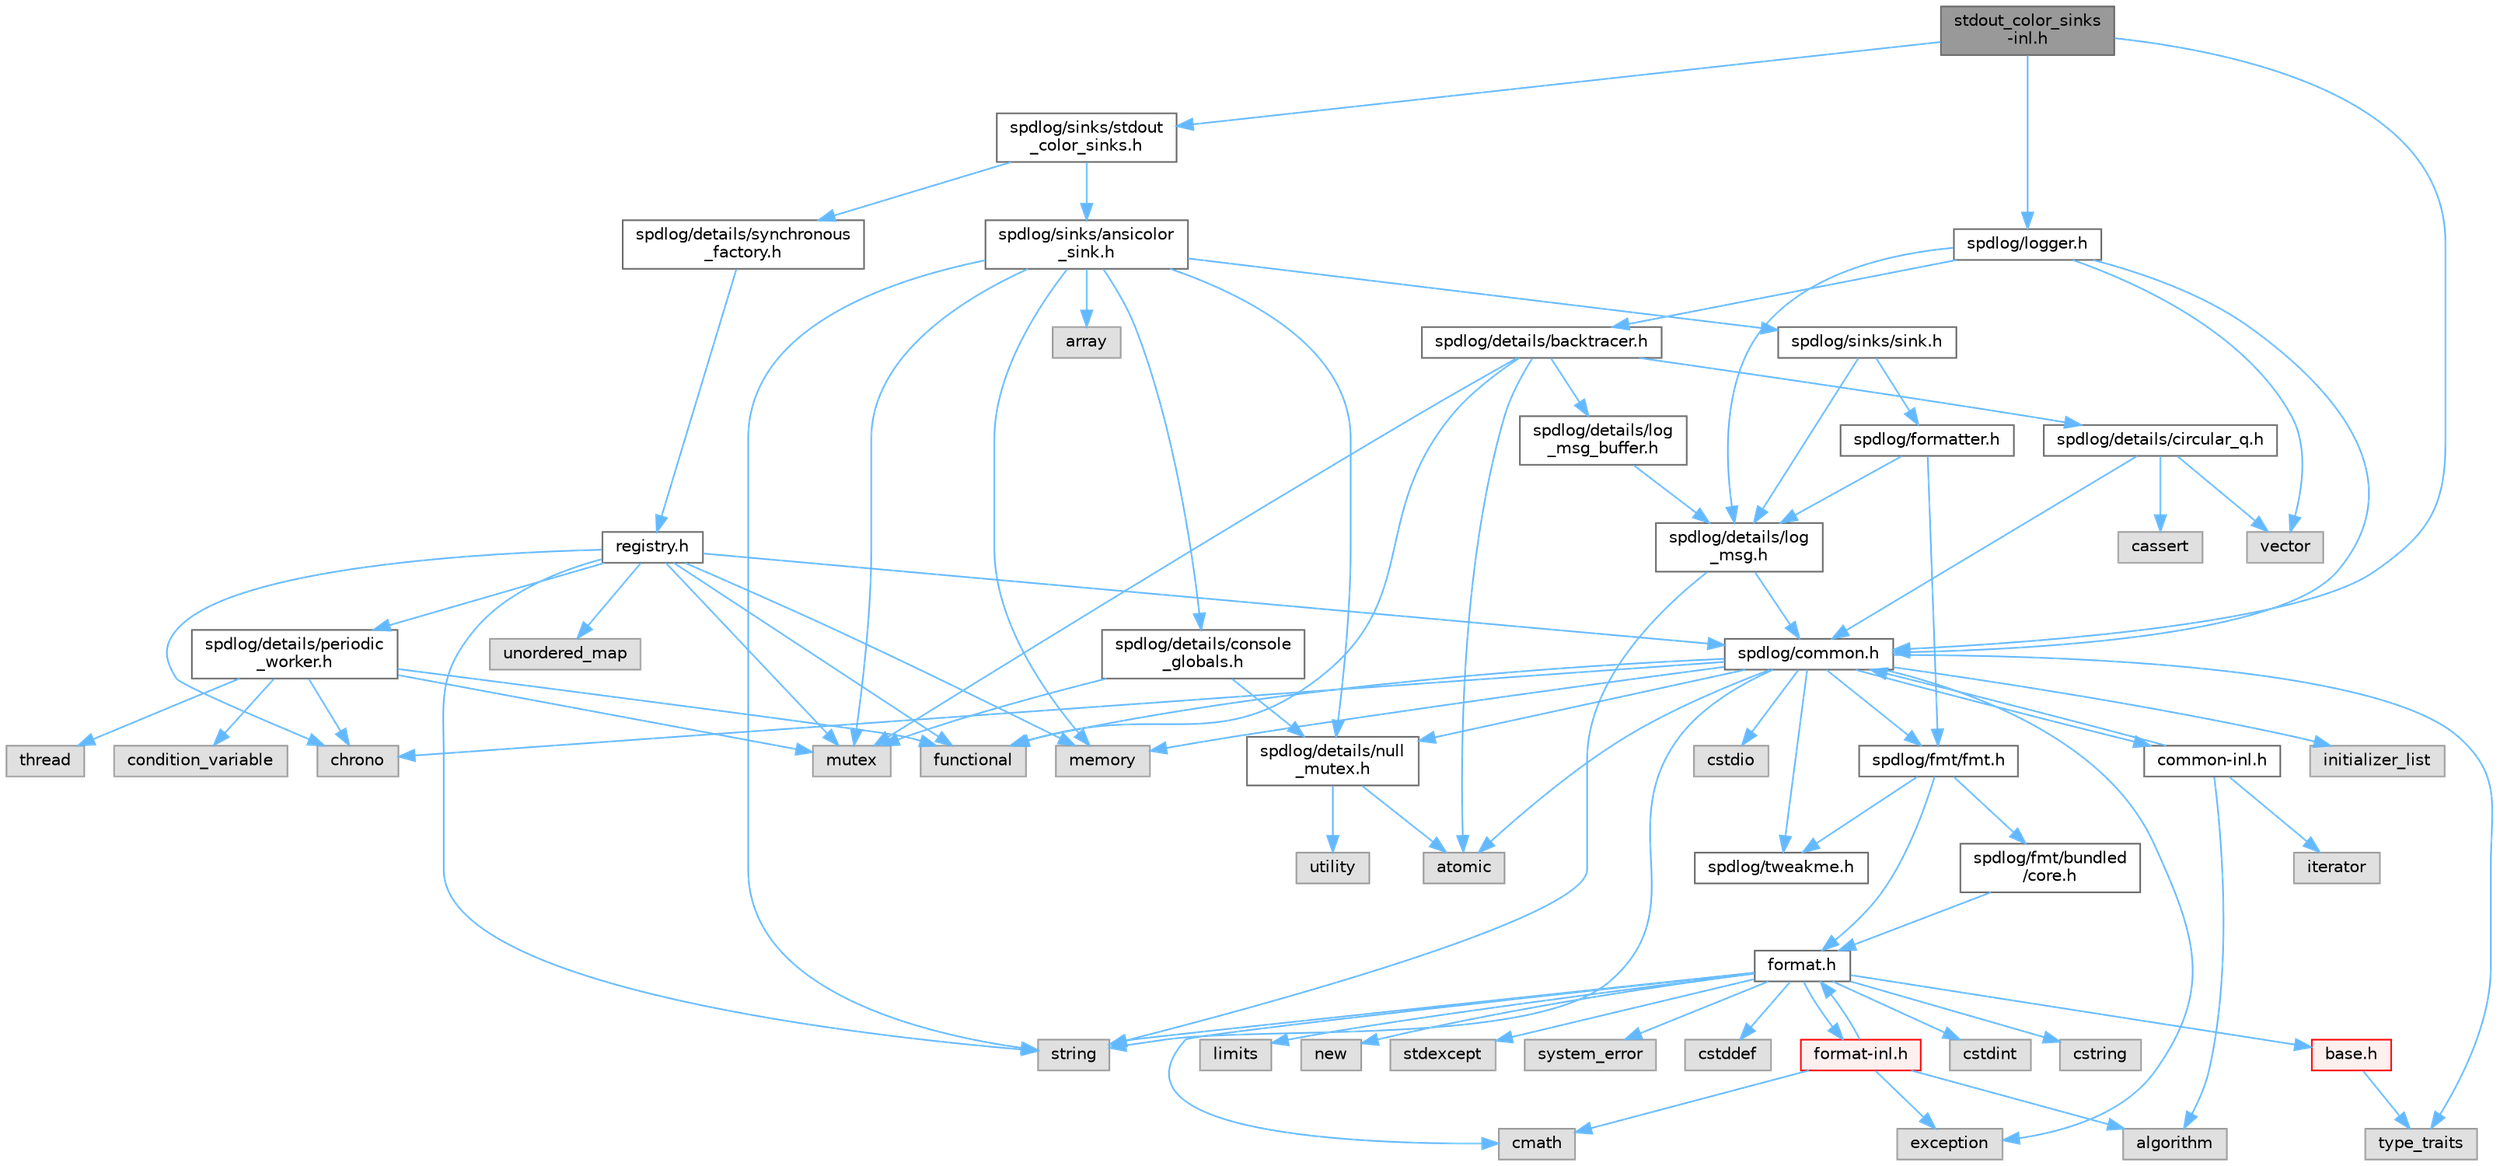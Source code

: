 digraph "stdout_color_sinks-inl.h"
{
 // LATEX_PDF_SIZE
  bgcolor="transparent";
  edge [fontname=Helvetica,fontsize=10,labelfontname=Helvetica,labelfontsize=10];
  node [fontname=Helvetica,fontsize=10,shape=box,height=0.2,width=0.4];
  Node1 [id="Node000001",label="stdout_color_sinks\l-inl.h",height=0.2,width=0.4,color="gray40", fillcolor="grey60", style="filled", fontcolor="black",tooltip=" "];
  Node1 -> Node2 [id="edge1_Node000001_Node000002",color="steelblue1",style="solid",tooltip=" "];
  Node2 [id="Node000002",label="spdlog/sinks/stdout\l_color_sinks.h",height=0.2,width=0.4,color="grey40", fillcolor="white", style="filled",URL="$stdout__color__sinks_8h.html",tooltip=" "];
  Node2 -> Node3 [id="edge2_Node000002_Node000003",color="steelblue1",style="solid",tooltip=" "];
  Node3 [id="Node000003",label="spdlog/sinks/ansicolor\l_sink.h",height=0.2,width=0.4,color="grey40", fillcolor="white", style="filled",URL="$ansicolor__sink_8h.html",tooltip=" "];
  Node3 -> Node4 [id="edge3_Node000003_Node000004",color="steelblue1",style="solid",tooltip=" "];
  Node4 [id="Node000004",label="array",height=0.2,width=0.4,color="grey60", fillcolor="#E0E0E0", style="filled",tooltip=" "];
  Node3 -> Node5 [id="edge4_Node000003_Node000005",color="steelblue1",style="solid",tooltip=" "];
  Node5 [id="Node000005",label="memory",height=0.2,width=0.4,color="grey60", fillcolor="#E0E0E0", style="filled",tooltip=" "];
  Node3 -> Node6 [id="edge5_Node000003_Node000006",color="steelblue1",style="solid",tooltip=" "];
  Node6 [id="Node000006",label="mutex",height=0.2,width=0.4,color="grey60", fillcolor="#E0E0E0", style="filled",tooltip=" "];
  Node3 -> Node7 [id="edge6_Node000003_Node000007",color="steelblue1",style="solid",tooltip=" "];
  Node7 [id="Node000007",label="spdlog/details/console\l_globals.h",height=0.2,width=0.4,color="grey40", fillcolor="white", style="filled",URL="$console__globals_8h.html",tooltip=" "];
  Node7 -> Node6 [id="edge7_Node000007_Node000006",color="steelblue1",style="solid",tooltip=" "];
  Node7 -> Node8 [id="edge8_Node000007_Node000008",color="steelblue1",style="solid",tooltip=" "];
  Node8 [id="Node000008",label="spdlog/details/null\l_mutex.h",height=0.2,width=0.4,color="grey40", fillcolor="white", style="filled",URL="$null__mutex_8h.html",tooltip=" "];
  Node8 -> Node9 [id="edge9_Node000008_Node000009",color="steelblue1",style="solid",tooltip=" "];
  Node9 [id="Node000009",label="atomic",height=0.2,width=0.4,color="grey60", fillcolor="#E0E0E0", style="filled",tooltip=" "];
  Node8 -> Node10 [id="edge10_Node000008_Node000010",color="steelblue1",style="solid",tooltip=" "];
  Node10 [id="Node000010",label="utility",height=0.2,width=0.4,color="grey60", fillcolor="#E0E0E0", style="filled",tooltip=" "];
  Node3 -> Node8 [id="edge11_Node000003_Node000008",color="steelblue1",style="solid",tooltip=" "];
  Node3 -> Node11 [id="edge12_Node000003_Node000011",color="steelblue1",style="solid",tooltip=" "];
  Node11 [id="Node000011",label="spdlog/sinks/sink.h",height=0.2,width=0.4,color="grey40", fillcolor="white", style="filled",URL="$sink_8h.html",tooltip=" "];
  Node11 -> Node12 [id="edge13_Node000011_Node000012",color="steelblue1",style="solid",tooltip=" "];
  Node12 [id="Node000012",label="spdlog/details/log\l_msg.h",height=0.2,width=0.4,color="grey40", fillcolor="white", style="filled",URL="$log__msg_8h.html",tooltip=" "];
  Node12 -> Node13 [id="edge14_Node000012_Node000013",color="steelblue1",style="solid",tooltip=" "];
  Node13 [id="Node000013",label="spdlog/common.h",height=0.2,width=0.4,color="grey40", fillcolor="white", style="filled",URL="$_my_spdlog_2spdlog_2common_8h.html",tooltip=" "];
  Node13 -> Node8 [id="edge15_Node000013_Node000008",color="steelblue1",style="solid",tooltip=" "];
  Node13 -> Node14 [id="edge16_Node000013_Node000014",color="steelblue1",style="solid",tooltip=" "];
  Node14 [id="Node000014",label="spdlog/tweakme.h",height=0.2,width=0.4,color="grey40", fillcolor="white", style="filled",URL="$tweakme_8h.html",tooltip=" "];
  Node13 -> Node9 [id="edge17_Node000013_Node000009",color="steelblue1",style="solid",tooltip=" "];
  Node13 -> Node15 [id="edge18_Node000013_Node000015",color="steelblue1",style="solid",tooltip=" "];
  Node15 [id="Node000015",label="chrono",height=0.2,width=0.4,color="grey60", fillcolor="#E0E0E0", style="filled",tooltip=" "];
  Node13 -> Node16 [id="edge19_Node000013_Node000016",color="steelblue1",style="solid",tooltip=" "];
  Node16 [id="Node000016",label="cstdio",height=0.2,width=0.4,color="grey60", fillcolor="#E0E0E0", style="filled",tooltip=" "];
  Node13 -> Node17 [id="edge20_Node000013_Node000017",color="steelblue1",style="solid",tooltip=" "];
  Node17 [id="Node000017",label="exception",height=0.2,width=0.4,color="grey60", fillcolor="#E0E0E0", style="filled",tooltip=" "];
  Node13 -> Node18 [id="edge21_Node000013_Node000018",color="steelblue1",style="solid",tooltip=" "];
  Node18 [id="Node000018",label="functional",height=0.2,width=0.4,color="grey60", fillcolor="#E0E0E0", style="filled",tooltip=" "];
  Node13 -> Node19 [id="edge22_Node000013_Node000019",color="steelblue1",style="solid",tooltip=" "];
  Node19 [id="Node000019",label="initializer_list",height=0.2,width=0.4,color="grey60", fillcolor="#E0E0E0", style="filled",tooltip=" "];
  Node13 -> Node5 [id="edge23_Node000013_Node000005",color="steelblue1",style="solid",tooltip=" "];
  Node13 -> Node20 [id="edge24_Node000013_Node000020",color="steelblue1",style="solid",tooltip=" "];
  Node20 [id="Node000020",label="string",height=0.2,width=0.4,color="grey60", fillcolor="#E0E0E0", style="filled",tooltip=" "];
  Node13 -> Node21 [id="edge25_Node000013_Node000021",color="steelblue1",style="solid",tooltip=" "];
  Node21 [id="Node000021",label="type_traits",height=0.2,width=0.4,color="grey60", fillcolor="#E0E0E0", style="filled",tooltip=" "];
  Node13 -> Node22 [id="edge26_Node000013_Node000022",color="steelblue1",style="solid",tooltip=" "];
  Node22 [id="Node000022",label="spdlog/fmt/fmt.h",height=0.2,width=0.4,color="grey40", fillcolor="white", style="filled",URL="$fmt_8h.html",tooltip=" "];
  Node22 -> Node14 [id="edge27_Node000022_Node000014",color="steelblue1",style="solid",tooltip=" "];
  Node22 -> Node23 [id="edge28_Node000022_Node000023",color="steelblue1",style="solid",tooltip=" "];
  Node23 [id="Node000023",label="spdlog/fmt/bundled\l/core.h",height=0.2,width=0.4,color="grey40", fillcolor="white", style="filled",URL="$core_8h.html",tooltip=" "];
  Node23 -> Node24 [id="edge29_Node000023_Node000024",color="steelblue1",style="solid",tooltip=" "];
  Node24 [id="Node000024",label="format.h",height=0.2,width=0.4,color="grey40", fillcolor="white", style="filled",URL="$format_8h.html",tooltip=" "];
  Node24 -> Node25 [id="edge30_Node000024_Node000025",color="steelblue1",style="solid",tooltip=" "];
  Node25 [id="Node000025",label="base.h",height=0.2,width=0.4,color="red", fillcolor="#FFF0F0", style="filled",URL="$base_8h.html",tooltip=" "];
  Node25 -> Node21 [id="edge31_Node000025_Node000021",color="steelblue1",style="solid",tooltip=" "];
  Node24 -> Node29 [id="edge32_Node000024_Node000029",color="steelblue1",style="solid",tooltip=" "];
  Node29 [id="Node000029",label="cmath",height=0.2,width=0.4,color="grey60", fillcolor="#E0E0E0", style="filled",tooltip=" "];
  Node24 -> Node30 [id="edge33_Node000024_Node000030",color="steelblue1",style="solid",tooltip=" "];
  Node30 [id="Node000030",label="cstddef",height=0.2,width=0.4,color="grey60", fillcolor="#E0E0E0", style="filled",tooltip=" "];
  Node24 -> Node31 [id="edge34_Node000024_Node000031",color="steelblue1",style="solid",tooltip=" "];
  Node31 [id="Node000031",label="cstdint",height=0.2,width=0.4,color="grey60", fillcolor="#E0E0E0", style="filled",tooltip=" "];
  Node24 -> Node32 [id="edge35_Node000024_Node000032",color="steelblue1",style="solid",tooltip=" "];
  Node32 [id="Node000032",label="cstring",height=0.2,width=0.4,color="grey60", fillcolor="#E0E0E0", style="filled",tooltip=" "];
  Node24 -> Node33 [id="edge36_Node000024_Node000033",color="steelblue1",style="solid",tooltip=" "];
  Node33 [id="Node000033",label="limits",height=0.2,width=0.4,color="grey60", fillcolor="#E0E0E0", style="filled",tooltip=" "];
  Node24 -> Node34 [id="edge37_Node000024_Node000034",color="steelblue1",style="solid",tooltip=" "];
  Node34 [id="Node000034",label="new",height=0.2,width=0.4,color="grey60", fillcolor="#E0E0E0", style="filled",tooltip=" "];
  Node24 -> Node35 [id="edge38_Node000024_Node000035",color="steelblue1",style="solid",tooltip=" "];
  Node35 [id="Node000035",label="stdexcept",height=0.2,width=0.4,color="grey60", fillcolor="#E0E0E0", style="filled",tooltip=" "];
  Node24 -> Node20 [id="edge39_Node000024_Node000020",color="steelblue1",style="solid",tooltip=" "];
  Node24 -> Node36 [id="edge40_Node000024_Node000036",color="steelblue1",style="solid",tooltip=" "];
  Node36 [id="Node000036",label="system_error",height=0.2,width=0.4,color="grey60", fillcolor="#E0E0E0", style="filled",tooltip=" "];
  Node24 -> Node37 [id="edge41_Node000024_Node000037",color="steelblue1",style="solid",tooltip=" "];
  Node37 [id="Node000037",label="format-inl.h",height=0.2,width=0.4,color="red", fillcolor="#FFF0F0", style="filled",URL="$format-inl_8h.html",tooltip=" "];
  Node37 -> Node38 [id="edge42_Node000037_Node000038",color="steelblue1",style="solid",tooltip=" "];
  Node38 [id="Node000038",label="algorithm",height=0.2,width=0.4,color="grey60", fillcolor="#E0E0E0", style="filled",tooltip=" "];
  Node37 -> Node29 [id="edge43_Node000037_Node000029",color="steelblue1",style="solid",tooltip=" "];
  Node37 -> Node17 [id="edge44_Node000037_Node000017",color="steelblue1",style="solid",tooltip=" "];
  Node37 -> Node24 [id="edge45_Node000037_Node000024",color="steelblue1",style="solid",tooltip=" "];
  Node22 -> Node24 [id="edge46_Node000022_Node000024",color="steelblue1",style="solid",tooltip=" "];
  Node13 -> Node42 [id="edge47_Node000013_Node000042",color="steelblue1",style="solid",tooltip=" "];
  Node42 [id="Node000042",label="common-inl.h",height=0.2,width=0.4,color="grey40", fillcolor="white", style="filled",URL="$common-inl_8h.html",tooltip=" "];
  Node42 -> Node13 [id="edge48_Node000042_Node000013",color="steelblue1",style="solid",tooltip=" "];
  Node42 -> Node38 [id="edge49_Node000042_Node000038",color="steelblue1",style="solid",tooltip=" "];
  Node42 -> Node43 [id="edge50_Node000042_Node000043",color="steelblue1",style="solid",tooltip=" "];
  Node43 [id="Node000043",label="iterator",height=0.2,width=0.4,color="grey60", fillcolor="#E0E0E0", style="filled",tooltip=" "];
  Node12 -> Node20 [id="edge51_Node000012_Node000020",color="steelblue1",style="solid",tooltip=" "];
  Node11 -> Node44 [id="edge52_Node000011_Node000044",color="steelblue1",style="solid",tooltip=" "];
  Node44 [id="Node000044",label="spdlog/formatter.h",height=0.2,width=0.4,color="grey40", fillcolor="white", style="filled",URL="$formatter_8h.html",tooltip=" "];
  Node44 -> Node12 [id="edge53_Node000044_Node000012",color="steelblue1",style="solid",tooltip=" "];
  Node44 -> Node22 [id="edge54_Node000044_Node000022",color="steelblue1",style="solid",tooltip=" "];
  Node3 -> Node20 [id="edge55_Node000003_Node000020",color="steelblue1",style="solid",tooltip=" "];
  Node2 -> Node45 [id="edge56_Node000002_Node000045",color="steelblue1",style="solid",tooltip=" "];
  Node45 [id="Node000045",label="spdlog/details/synchronous\l_factory.h",height=0.2,width=0.4,color="grey40", fillcolor="white", style="filled",URL="$synchronous__factory_8h.html",tooltip=" "];
  Node45 -> Node46 [id="edge57_Node000045_Node000046",color="steelblue1",style="solid",tooltip=" "];
  Node46 [id="Node000046",label="registry.h",height=0.2,width=0.4,color="grey40", fillcolor="white", style="filled",URL="$registry_8h.html",tooltip=" "];
  Node46 -> Node13 [id="edge58_Node000046_Node000013",color="steelblue1",style="solid",tooltip=" "];
  Node46 -> Node47 [id="edge59_Node000046_Node000047",color="steelblue1",style="solid",tooltip=" "];
  Node47 [id="Node000047",label="spdlog/details/periodic\l_worker.h",height=0.2,width=0.4,color="grey40", fillcolor="white", style="filled",URL="$periodic__worker_8h.html",tooltip=" "];
  Node47 -> Node15 [id="edge60_Node000047_Node000015",color="steelblue1",style="solid",tooltip=" "];
  Node47 -> Node48 [id="edge61_Node000047_Node000048",color="steelblue1",style="solid",tooltip=" "];
  Node48 [id="Node000048",label="condition_variable",height=0.2,width=0.4,color="grey60", fillcolor="#E0E0E0", style="filled",tooltip=" "];
  Node47 -> Node18 [id="edge62_Node000047_Node000018",color="steelblue1",style="solid",tooltip=" "];
  Node47 -> Node6 [id="edge63_Node000047_Node000006",color="steelblue1",style="solid",tooltip=" "];
  Node47 -> Node49 [id="edge64_Node000047_Node000049",color="steelblue1",style="solid",tooltip=" "];
  Node49 [id="Node000049",label="thread",height=0.2,width=0.4,color="grey60", fillcolor="#E0E0E0", style="filled",tooltip=" "];
  Node46 -> Node15 [id="edge65_Node000046_Node000015",color="steelblue1",style="solid",tooltip=" "];
  Node46 -> Node18 [id="edge66_Node000046_Node000018",color="steelblue1",style="solid",tooltip=" "];
  Node46 -> Node5 [id="edge67_Node000046_Node000005",color="steelblue1",style="solid",tooltip=" "];
  Node46 -> Node6 [id="edge68_Node000046_Node000006",color="steelblue1",style="solid",tooltip=" "];
  Node46 -> Node20 [id="edge69_Node000046_Node000020",color="steelblue1",style="solid",tooltip=" "];
  Node46 -> Node50 [id="edge70_Node000046_Node000050",color="steelblue1",style="solid",tooltip=" "];
  Node50 [id="Node000050",label="unordered_map",height=0.2,width=0.4,color="grey60", fillcolor="#E0E0E0", style="filled",tooltip=" "];
  Node1 -> Node13 [id="edge71_Node000001_Node000013",color="steelblue1",style="solid",tooltip=" "];
  Node1 -> Node51 [id="edge72_Node000001_Node000051",color="steelblue1",style="solid",tooltip=" "];
  Node51 [id="Node000051",label="spdlog/logger.h",height=0.2,width=0.4,color="grey40", fillcolor="white", style="filled",URL="$logger_8h.html",tooltip=" "];
  Node51 -> Node13 [id="edge73_Node000051_Node000013",color="steelblue1",style="solid",tooltip=" "];
  Node51 -> Node52 [id="edge74_Node000051_Node000052",color="steelblue1",style="solid",tooltip=" "];
  Node52 [id="Node000052",label="spdlog/details/backtracer.h",height=0.2,width=0.4,color="grey40", fillcolor="white", style="filled",URL="$backtracer_8h.html",tooltip=" "];
  Node52 -> Node53 [id="edge75_Node000052_Node000053",color="steelblue1",style="solid",tooltip=" "];
  Node53 [id="Node000053",label="spdlog/details/circular_q.h",height=0.2,width=0.4,color="grey40", fillcolor="white", style="filled",URL="$circular__q_8h.html",tooltip=" "];
  Node53 -> Node54 [id="edge76_Node000053_Node000054",color="steelblue1",style="solid",tooltip=" "];
  Node54 [id="Node000054",label="cassert",height=0.2,width=0.4,color="grey60", fillcolor="#E0E0E0", style="filled",tooltip=" "];
  Node53 -> Node55 [id="edge77_Node000053_Node000055",color="steelblue1",style="solid",tooltip=" "];
  Node55 [id="Node000055",label="vector",height=0.2,width=0.4,color="grey60", fillcolor="#E0E0E0", style="filled",tooltip=" "];
  Node53 -> Node13 [id="edge78_Node000053_Node000013",color="steelblue1",style="solid",tooltip=" "];
  Node52 -> Node56 [id="edge79_Node000052_Node000056",color="steelblue1",style="solid",tooltip=" "];
  Node56 [id="Node000056",label="spdlog/details/log\l_msg_buffer.h",height=0.2,width=0.4,color="grey40", fillcolor="white", style="filled",URL="$log__msg__buffer_8h.html",tooltip=" "];
  Node56 -> Node12 [id="edge80_Node000056_Node000012",color="steelblue1",style="solid",tooltip=" "];
  Node52 -> Node9 [id="edge81_Node000052_Node000009",color="steelblue1",style="solid",tooltip=" "];
  Node52 -> Node18 [id="edge82_Node000052_Node000018",color="steelblue1",style="solid",tooltip=" "];
  Node52 -> Node6 [id="edge83_Node000052_Node000006",color="steelblue1",style="solid",tooltip=" "];
  Node51 -> Node12 [id="edge84_Node000051_Node000012",color="steelblue1",style="solid",tooltip=" "];
  Node51 -> Node55 [id="edge85_Node000051_Node000055",color="steelblue1",style="solid",tooltip=" "];
}
